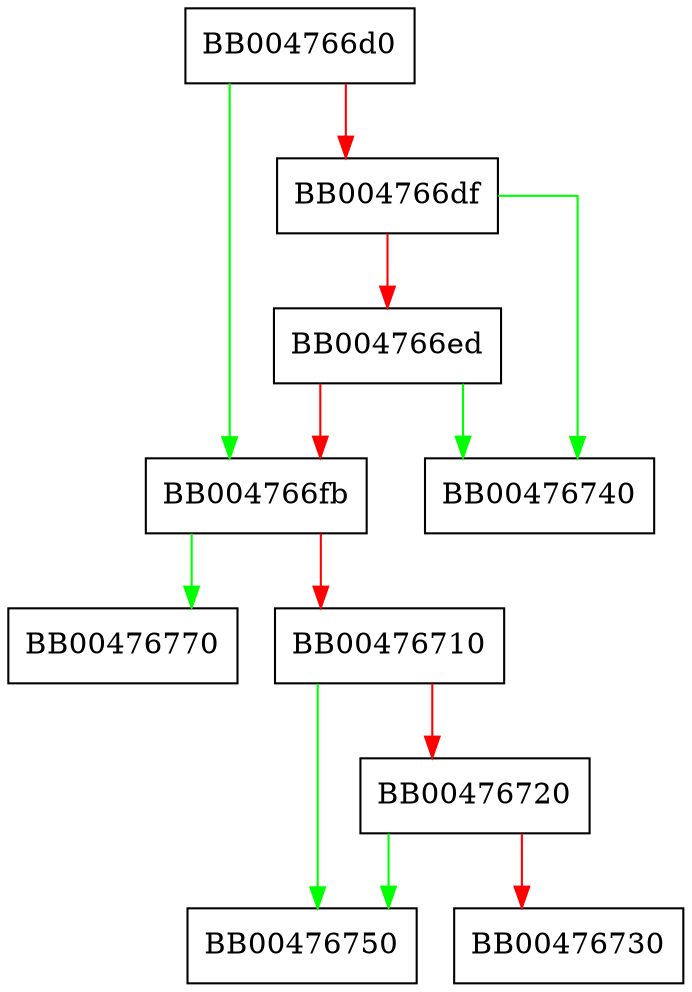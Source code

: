 digraph BIO_new_buffer_ssl_connect {
  node [shape="box"];
  graph [splines=ortho];
  BB004766d0 -> BB004766fb [color="green"];
  BB004766d0 -> BB004766df [color="red"];
  BB004766df -> BB00476740 [color="green"];
  BB004766df -> BB004766ed [color="red"];
  BB004766ed -> BB00476740 [color="green"];
  BB004766ed -> BB004766fb [color="red"];
  BB004766fb -> BB00476770 [color="green"];
  BB004766fb -> BB00476710 [color="red"];
  BB00476710 -> BB00476750 [color="green"];
  BB00476710 -> BB00476720 [color="red"];
  BB00476720 -> BB00476750 [color="green"];
  BB00476720 -> BB00476730 [color="red"];
}